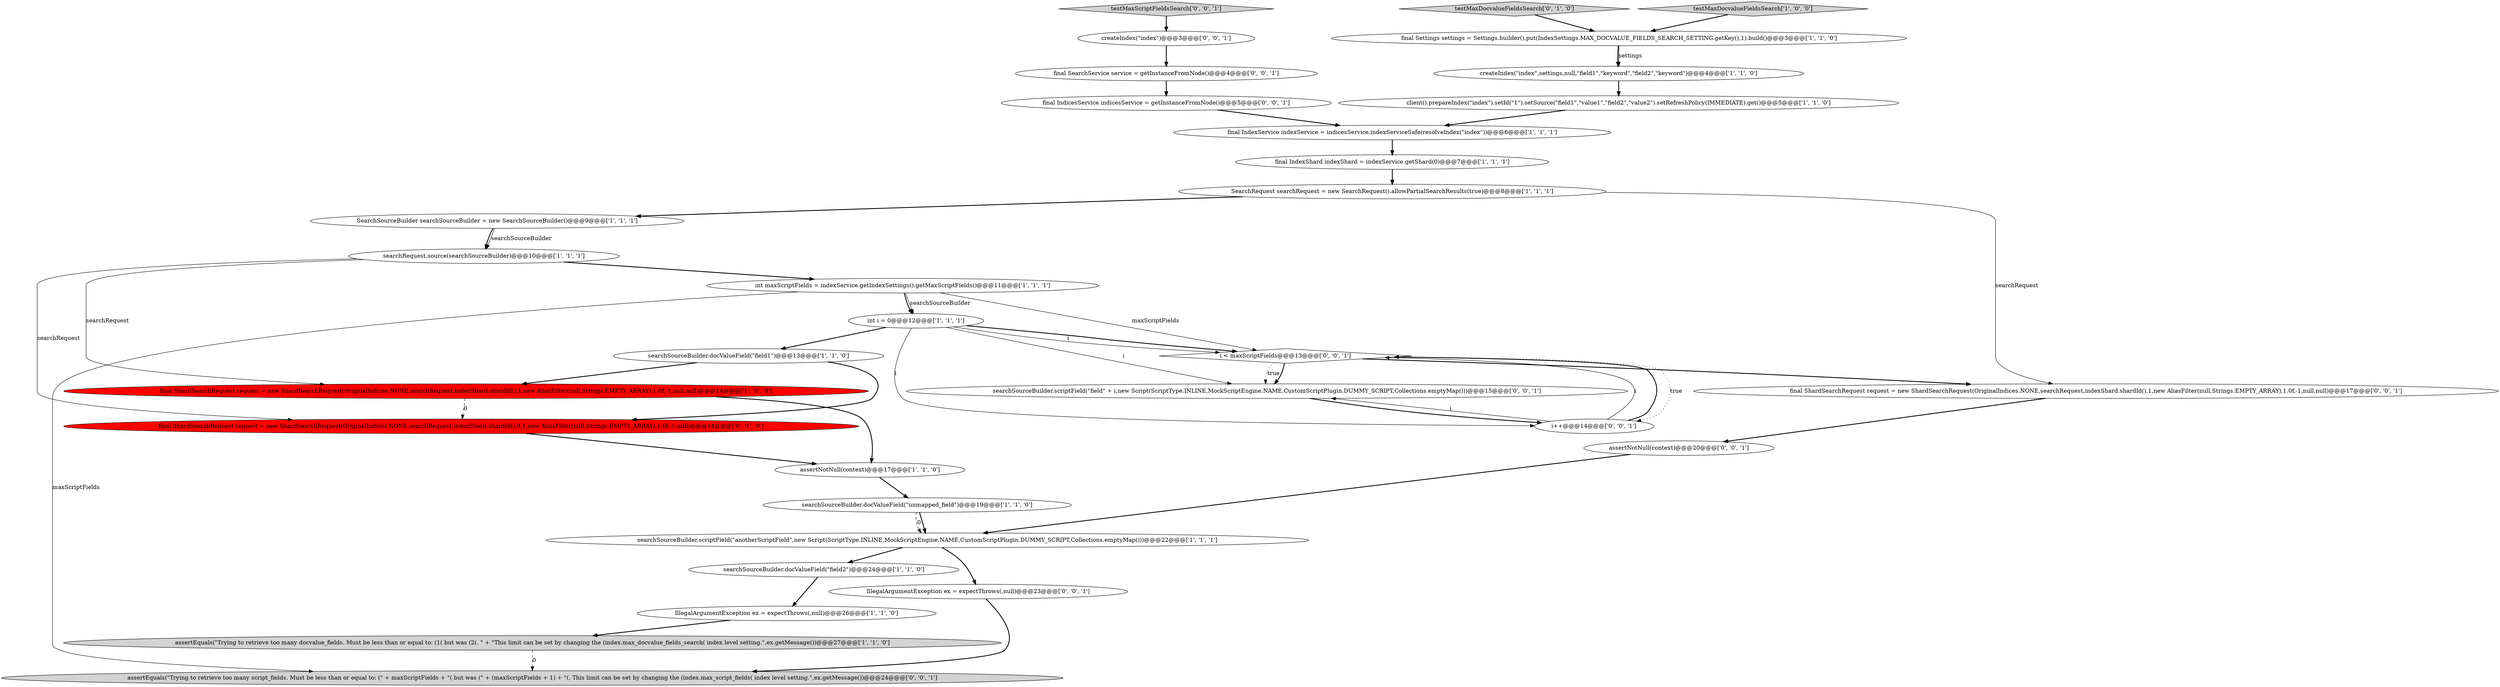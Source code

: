 digraph {
9 [style = filled, label = "searchSourceBuilder.docValueField(\"field2\")@@@24@@@['1', '1', '0']", fillcolor = white, shape = ellipse image = "AAA0AAABBB1BBB"];
15 [style = filled, label = "IllegalArgumentException ex = expectThrows(,null)@@@26@@@['1', '1', '0']", fillcolor = white, shape = ellipse image = "AAA0AAABBB1BBB"];
30 [style = filled, label = "IllegalArgumentException ex = expectThrows(,null)@@@23@@@['0', '0', '1']", fillcolor = white, shape = ellipse image = "AAA0AAABBB3BBB"];
13 [style = filled, label = "int maxScriptFields = indexService.getIndexSettings().getMaxScriptFields()@@@11@@@['1', '1', '1']", fillcolor = white, shape = ellipse image = "AAA0AAABBB1BBB"];
19 [style = filled, label = "testMaxDocvalueFieldsSearch['0', '1', '0']", fillcolor = lightgray, shape = diamond image = "AAA0AAABBB2BBB"];
12 [style = filled, label = "SearchSourceBuilder searchSourceBuilder = new SearchSourceBuilder()@@@9@@@['1', '1', '1']", fillcolor = white, shape = ellipse image = "AAA0AAABBB1BBB"];
2 [style = filled, label = "testMaxDocvalueFieldsSearch['1', '0', '0']", fillcolor = lightgray, shape = diamond image = "AAA0AAABBB1BBB"];
28 [style = filled, label = "testMaxScriptFieldsSearch['0', '0', '1']", fillcolor = lightgray, shape = diamond image = "AAA0AAABBB3BBB"];
24 [style = filled, label = "i < maxScriptFields@@@13@@@['0', '0', '1']", fillcolor = white, shape = diamond image = "AAA0AAABBB3BBB"];
29 [style = filled, label = "createIndex(\"index\")@@@3@@@['0', '0', '1']", fillcolor = white, shape = ellipse image = "AAA0AAABBB3BBB"];
10 [style = filled, label = "final IndexService indexService = indicesService.indexServiceSafe(resolveIndex(\"index\"))@@@6@@@['1', '1', '1']", fillcolor = white, shape = ellipse image = "AAA0AAABBB1BBB"];
8 [style = filled, label = "searchSourceBuilder.docValueField(\"field1\")@@@13@@@['1', '1', '0']", fillcolor = white, shape = ellipse image = "AAA0AAABBB1BBB"];
14 [style = filled, label = "assertNotNull(context)@@@17@@@['1', '1', '0']", fillcolor = white, shape = ellipse image = "AAA0AAABBB1BBB"];
26 [style = filled, label = "final IndicesService indicesService = getInstanceFromNode()@@@5@@@['0', '0', '1']", fillcolor = white, shape = ellipse image = "AAA0AAABBB3BBB"];
23 [style = filled, label = "final ShardSearchRequest request = new ShardSearchRequest(OriginalIndices.NONE,searchRequest,indexShard.shardId(),1,new AliasFilter(null,Strings.EMPTY_ARRAY),1.0f,-1,null,null)@@@17@@@['0', '0', '1']", fillcolor = white, shape = ellipse image = "AAA0AAABBB3BBB"];
16 [style = filled, label = "assertEquals(\"Trying to retrieve too many docvalue_fields. Must be less than or equal to: (1( but was (2(. \" + \"This limit can be set by changing the (index.max_docvalue_fields_search( index level setting.\",ex.getMessage())@@@27@@@['1', '1', '0']", fillcolor = lightgray, shape = ellipse image = "AAA0AAABBB1BBB"];
7 [style = filled, label = "SearchRequest searchRequest = new SearchRequest().allowPartialSearchResults(true)@@@8@@@['1', '1', '1']", fillcolor = white, shape = ellipse image = "AAA0AAABBB1BBB"];
17 [style = filled, label = "final IndexShard indexShard = indexService.getShard(0)@@@7@@@['1', '1', '1']", fillcolor = white, shape = ellipse image = "AAA0AAABBB1BBB"];
5 [style = filled, label = "searchSourceBuilder.docValueField(\"unmapped_field\")@@@19@@@['1', '1', '0']", fillcolor = white, shape = ellipse image = "AAA0AAABBB1BBB"];
6 [style = filled, label = "client().prepareIndex(\"index\").setId(\"1\").setSource(\"field1\",\"value1\",\"field2\",\"value2\").setRefreshPolicy(IMMEDIATE).get()@@@5@@@['1', '1', '0']", fillcolor = white, shape = ellipse image = "AAA0AAABBB1BBB"];
18 [style = filled, label = "searchSourceBuilder.scriptField(\"anotherScriptField\",new Script(ScriptType.INLINE,MockScriptEngine.NAME,CustomScriptPlugin.DUMMY_SCRIPT,Collections.emptyMap()))@@@22@@@['1', '1', '1']", fillcolor = white, shape = ellipse image = "AAA0AAABBB1BBB"];
20 [style = filled, label = "final ShardSearchRequest request = new ShardSearchRequest(OriginalIndices.NONE,searchRequest,indexShard.shardId(),0,1,new AliasFilter(null,Strings.EMPTY_ARRAY),1.0f,-1,null)@@@14@@@['0', '1', '0']", fillcolor = red, shape = ellipse image = "AAA1AAABBB2BBB"];
21 [style = filled, label = "assertNotNull(context)@@@20@@@['0', '0', '1']", fillcolor = white, shape = ellipse image = "AAA0AAABBB3BBB"];
27 [style = filled, label = "final SearchService service = getInstanceFromNode()@@@4@@@['0', '0', '1']", fillcolor = white, shape = ellipse image = "AAA0AAABBB3BBB"];
31 [style = filled, label = "searchSourceBuilder.scriptField(\"field\" + i,new Script(ScriptType.INLINE,MockScriptEngine.NAME,CustomScriptPlugin.DUMMY_SCRIPT,Collections.emptyMap()))@@@15@@@['0', '0', '1']", fillcolor = white, shape = ellipse image = "AAA0AAABBB3BBB"];
11 [style = filled, label = "final ShardSearchRequest request = new ShardSearchRequest(OriginalIndices.NONE,searchRequest,indexShard.shardId(),1,new AliasFilter(null,Strings.EMPTY_ARRAY),1.0f,-1,null,null)@@@14@@@['1', '0', '0']", fillcolor = red, shape = ellipse image = "AAA1AAABBB1BBB"];
1 [style = filled, label = "int i = 0@@@12@@@['1', '1', '1']", fillcolor = white, shape = ellipse image = "AAA0AAABBB1BBB"];
4 [style = filled, label = "searchRequest.source(searchSourceBuilder)@@@10@@@['1', '1', '1']", fillcolor = white, shape = ellipse image = "AAA0AAABBB1BBB"];
3 [style = filled, label = "createIndex(\"index\",settings,null,\"field1\",\"keyword\",\"field2\",\"keyword\")@@@4@@@['1', '1', '0']", fillcolor = white, shape = ellipse image = "AAA0AAABBB1BBB"];
22 [style = filled, label = "i++@@@14@@@['0', '0', '1']", fillcolor = white, shape = ellipse image = "AAA0AAABBB3BBB"];
0 [style = filled, label = "final Settings settings = Settings.builder().put(IndexSettings.MAX_DOCVALUE_FIELDS_SEARCH_SETTING.getKey(),1).build()@@@3@@@['1', '1', '0']", fillcolor = white, shape = ellipse image = "AAA0AAABBB1BBB"];
25 [style = filled, label = "assertEquals(\"Trying to retrieve too many script_fields. Must be less than or equal to: (\" + maxScriptFields + \"( but was (\" + (maxScriptFields + 1) + \"(. This limit can be set by changing the (index.max_script_fields( index level setting.\",ex.getMessage())@@@24@@@['0', '0', '1']", fillcolor = lightgray, shape = ellipse image = "AAA0AAABBB3BBB"];
22->31 [style = solid, label="i"];
0->3 [style = bold, label=""];
28->29 [style = bold, label=""];
7->23 [style = solid, label="searchRequest"];
1->24 [style = solid, label="i"];
1->8 [style = bold, label=""];
31->22 [style = bold, label=""];
11->20 [style = dashed, label="0"];
11->14 [style = bold, label=""];
7->12 [style = bold, label=""];
26->10 [style = bold, label=""];
0->3 [style = solid, label="settings"];
1->22 [style = solid, label="i"];
16->25 [style = dashed, label="0"];
4->13 [style = bold, label=""];
24->31 [style = dotted, label="true"];
18->30 [style = bold, label=""];
3->6 [style = bold, label=""];
30->25 [style = bold, label=""];
10->17 [style = bold, label=""];
20->14 [style = bold, label=""];
5->18 [style = bold, label=""];
1->31 [style = solid, label="i"];
5->18 [style = dashed, label="0"];
15->16 [style = bold, label=""];
12->4 [style = solid, label="searchSourceBuilder"];
24->23 [style = bold, label=""];
21->18 [style = bold, label=""];
13->1 [style = bold, label=""];
19->0 [style = bold, label=""];
13->25 [style = solid, label="maxScriptFields"];
13->1 [style = solid, label="searchSourceBuilder"];
17->7 [style = bold, label=""];
29->27 [style = bold, label=""];
2->0 [style = bold, label=""];
13->24 [style = solid, label="maxScriptFields"];
8->20 [style = bold, label=""];
12->4 [style = bold, label=""];
24->31 [style = bold, label=""];
23->21 [style = bold, label=""];
9->15 [style = bold, label=""];
1->24 [style = bold, label=""];
24->22 [style = dotted, label="true"];
6->10 [style = bold, label=""];
18->9 [style = bold, label=""];
4->20 [style = solid, label="searchRequest"];
22->24 [style = bold, label=""];
4->11 [style = solid, label="searchRequest"];
8->11 [style = bold, label=""];
22->24 [style = solid, label="i"];
14->5 [style = bold, label=""];
27->26 [style = bold, label=""];
}
